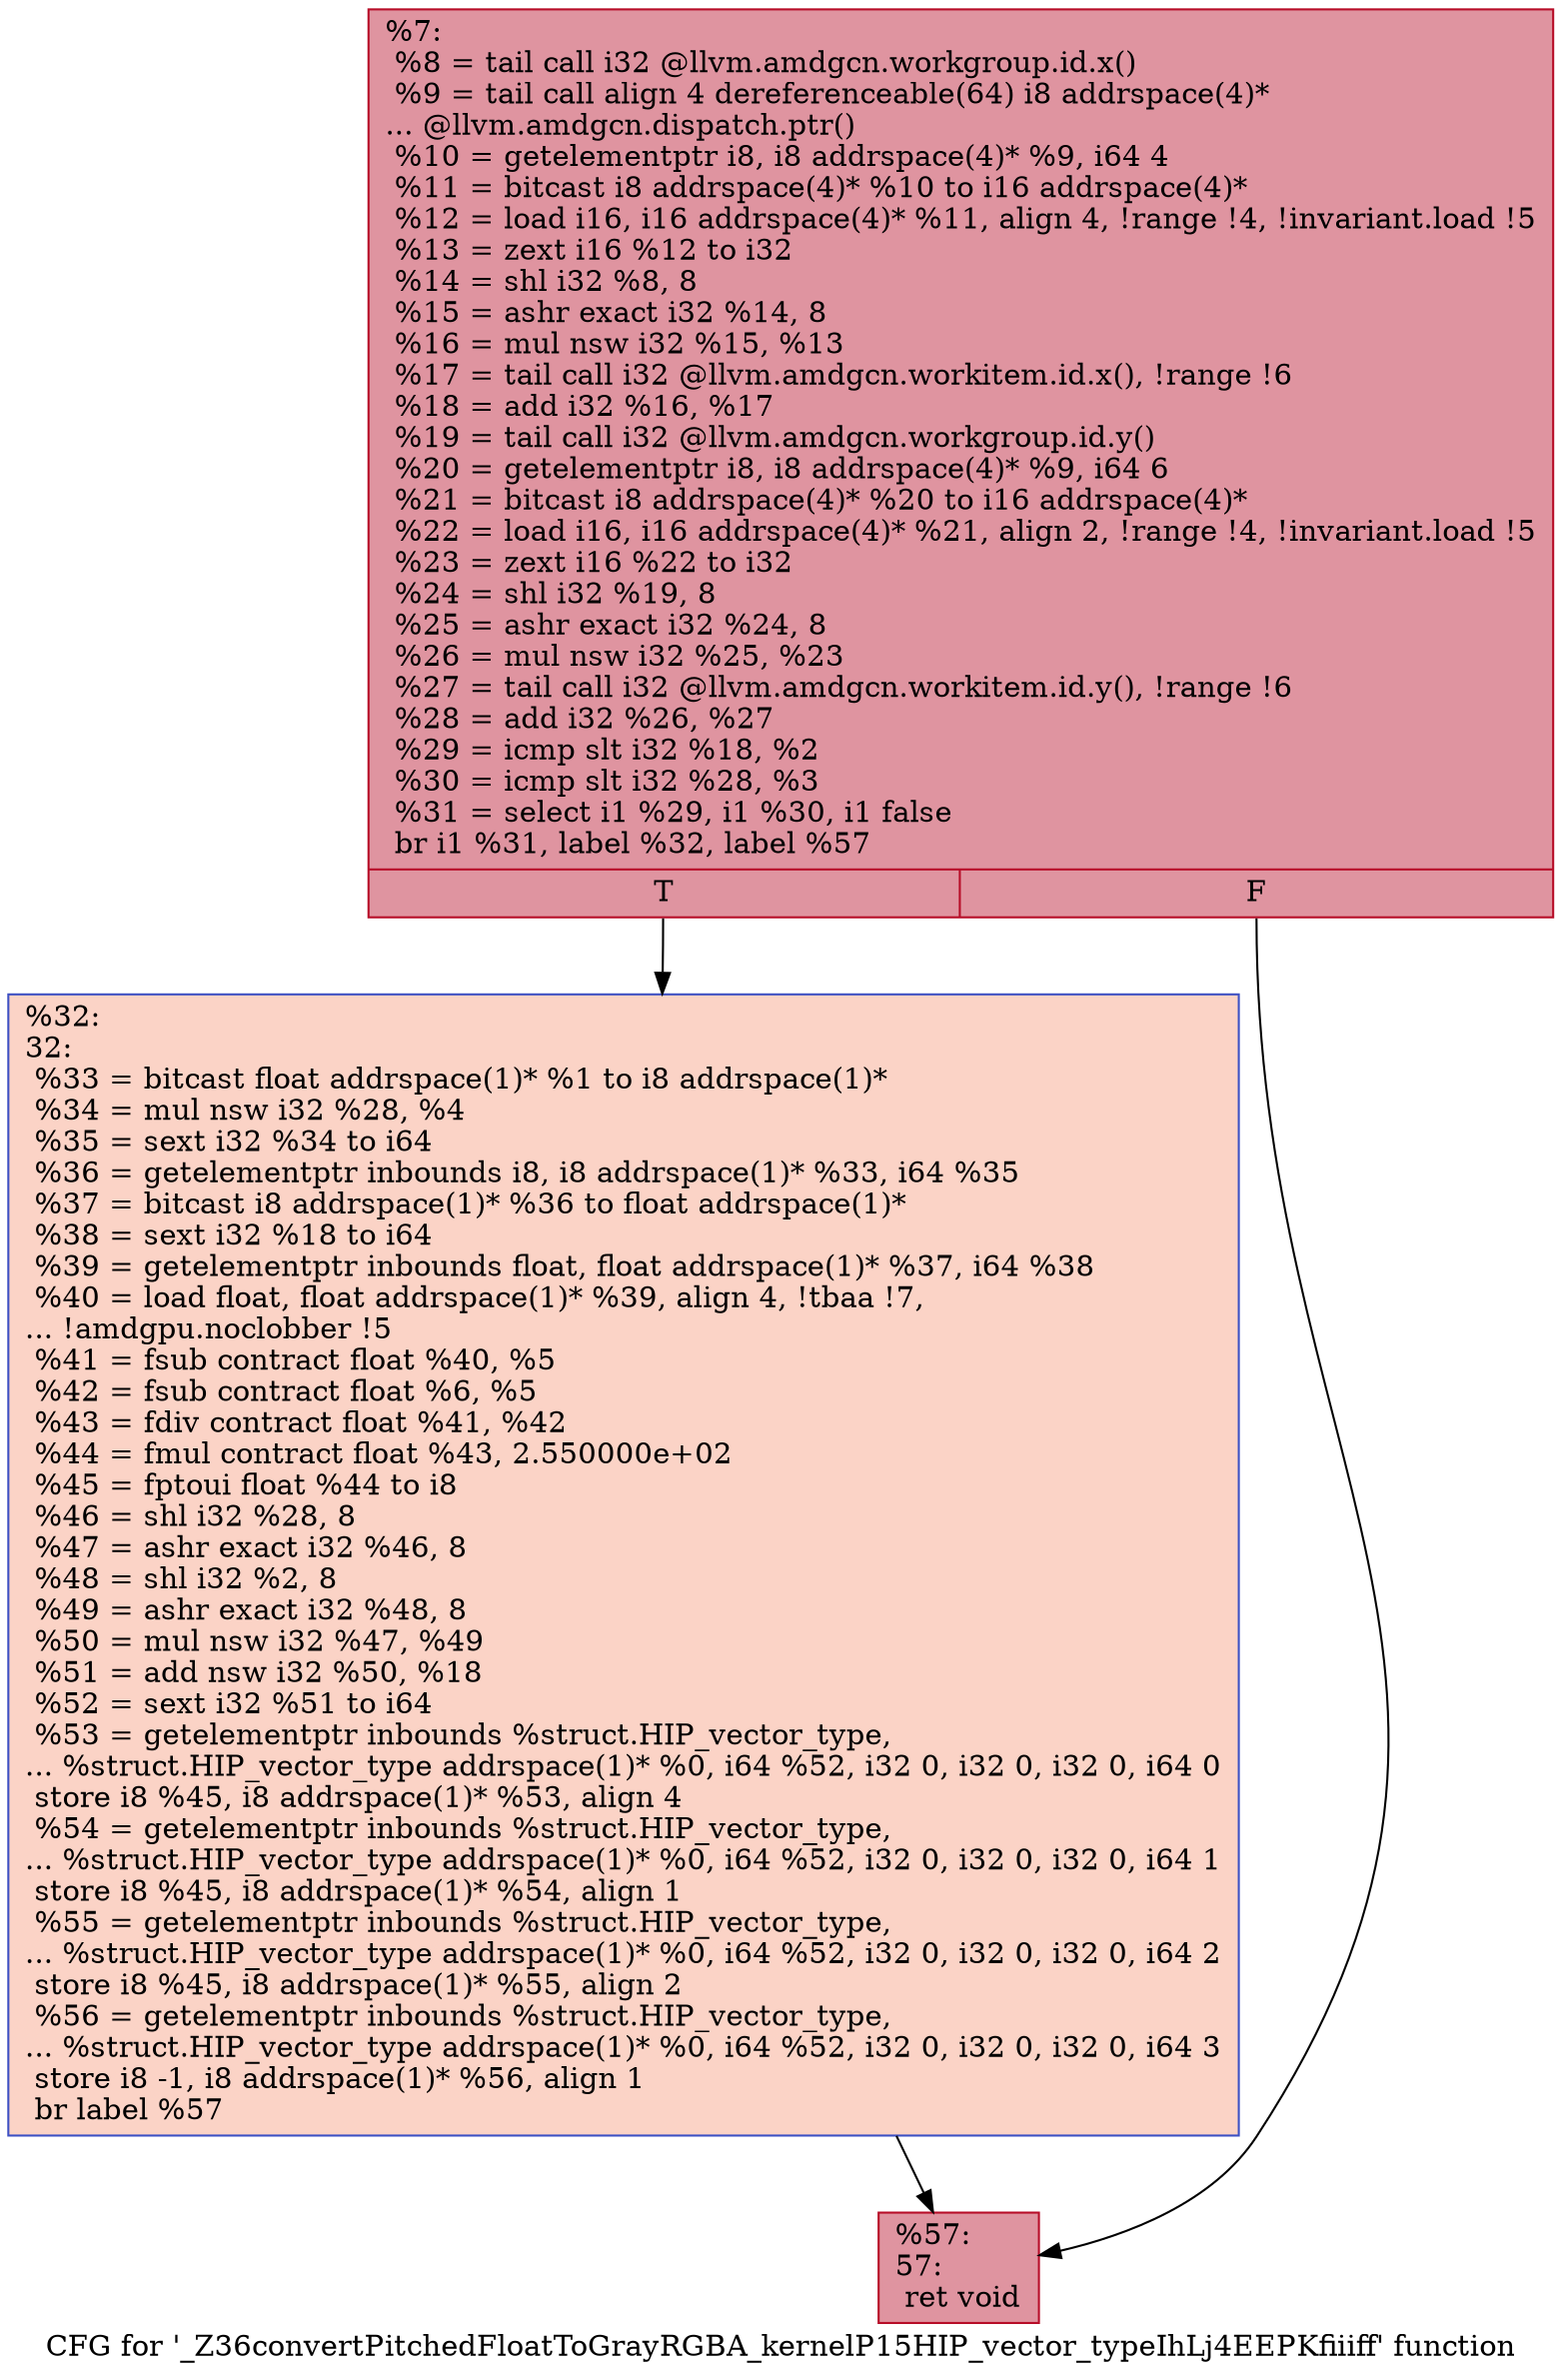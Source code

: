 digraph "CFG for '_Z36convertPitchedFloatToGrayRGBA_kernelP15HIP_vector_typeIhLj4EEPKfiiiff' function" {
	label="CFG for '_Z36convertPitchedFloatToGrayRGBA_kernelP15HIP_vector_typeIhLj4EEPKfiiiff' function";

	Node0x4d162e0 [shape=record,color="#b70d28ff", style=filled, fillcolor="#b70d2870",label="{%7:\l  %8 = tail call i32 @llvm.amdgcn.workgroup.id.x()\l  %9 = tail call align 4 dereferenceable(64) i8 addrspace(4)*\l... @llvm.amdgcn.dispatch.ptr()\l  %10 = getelementptr i8, i8 addrspace(4)* %9, i64 4\l  %11 = bitcast i8 addrspace(4)* %10 to i16 addrspace(4)*\l  %12 = load i16, i16 addrspace(4)* %11, align 4, !range !4, !invariant.load !5\l  %13 = zext i16 %12 to i32\l  %14 = shl i32 %8, 8\l  %15 = ashr exact i32 %14, 8\l  %16 = mul nsw i32 %15, %13\l  %17 = tail call i32 @llvm.amdgcn.workitem.id.x(), !range !6\l  %18 = add i32 %16, %17\l  %19 = tail call i32 @llvm.amdgcn.workgroup.id.y()\l  %20 = getelementptr i8, i8 addrspace(4)* %9, i64 6\l  %21 = bitcast i8 addrspace(4)* %20 to i16 addrspace(4)*\l  %22 = load i16, i16 addrspace(4)* %21, align 2, !range !4, !invariant.load !5\l  %23 = zext i16 %22 to i32\l  %24 = shl i32 %19, 8\l  %25 = ashr exact i32 %24, 8\l  %26 = mul nsw i32 %25, %23\l  %27 = tail call i32 @llvm.amdgcn.workitem.id.y(), !range !6\l  %28 = add i32 %26, %27\l  %29 = icmp slt i32 %18, %2\l  %30 = icmp slt i32 %28, %3\l  %31 = select i1 %29, i1 %30, i1 false\l  br i1 %31, label %32, label %57\l|{<s0>T|<s1>F}}"];
	Node0x4d162e0:s0 -> Node0x4d19f80;
	Node0x4d162e0:s1 -> Node0x4d1a010;
	Node0x4d19f80 [shape=record,color="#3d50c3ff", style=filled, fillcolor="#f59c7d70",label="{%32:\l32:                                               \l  %33 = bitcast float addrspace(1)* %1 to i8 addrspace(1)*\l  %34 = mul nsw i32 %28, %4\l  %35 = sext i32 %34 to i64\l  %36 = getelementptr inbounds i8, i8 addrspace(1)* %33, i64 %35\l  %37 = bitcast i8 addrspace(1)* %36 to float addrspace(1)*\l  %38 = sext i32 %18 to i64\l  %39 = getelementptr inbounds float, float addrspace(1)* %37, i64 %38\l  %40 = load float, float addrspace(1)* %39, align 4, !tbaa !7,\l... !amdgpu.noclobber !5\l  %41 = fsub contract float %40, %5\l  %42 = fsub contract float %6, %5\l  %43 = fdiv contract float %41, %42\l  %44 = fmul contract float %43, 2.550000e+02\l  %45 = fptoui float %44 to i8\l  %46 = shl i32 %28, 8\l  %47 = ashr exact i32 %46, 8\l  %48 = shl i32 %2, 8\l  %49 = ashr exact i32 %48, 8\l  %50 = mul nsw i32 %47, %49\l  %51 = add nsw i32 %50, %18\l  %52 = sext i32 %51 to i64\l  %53 = getelementptr inbounds %struct.HIP_vector_type,\l... %struct.HIP_vector_type addrspace(1)* %0, i64 %52, i32 0, i32 0, i32 0, i64 0\l  store i8 %45, i8 addrspace(1)* %53, align 4\l  %54 = getelementptr inbounds %struct.HIP_vector_type,\l... %struct.HIP_vector_type addrspace(1)* %0, i64 %52, i32 0, i32 0, i32 0, i64 1\l  store i8 %45, i8 addrspace(1)* %54, align 1\l  %55 = getelementptr inbounds %struct.HIP_vector_type,\l... %struct.HIP_vector_type addrspace(1)* %0, i64 %52, i32 0, i32 0, i32 0, i64 2\l  store i8 %45, i8 addrspace(1)* %55, align 2\l  %56 = getelementptr inbounds %struct.HIP_vector_type,\l... %struct.HIP_vector_type addrspace(1)* %0, i64 %52, i32 0, i32 0, i32 0, i64 3\l  store i8 -1, i8 addrspace(1)* %56, align 1\l  br label %57\l}"];
	Node0x4d19f80 -> Node0x4d1a010;
	Node0x4d1a010 [shape=record,color="#b70d28ff", style=filled, fillcolor="#b70d2870",label="{%57:\l57:                                               \l  ret void\l}"];
}
